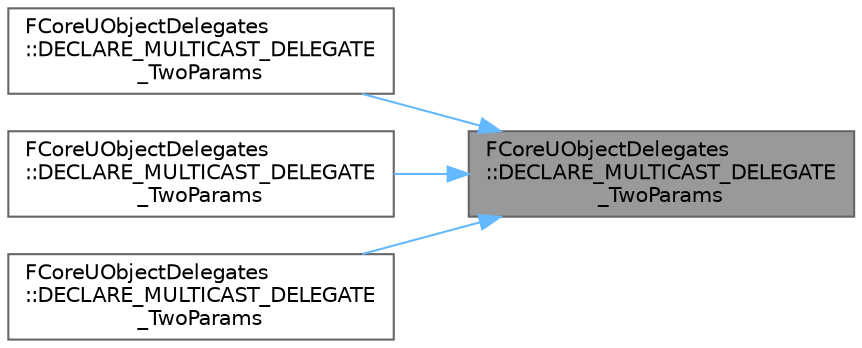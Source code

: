 digraph "FCoreUObjectDelegates::DECLARE_MULTICAST_DELEGATE_TwoParams"
{
 // INTERACTIVE_SVG=YES
 // LATEX_PDF_SIZE
  bgcolor="transparent";
  edge [fontname=Helvetica,fontsize=10,labelfontname=Helvetica,labelfontsize=10];
  node [fontname=Helvetica,fontsize=10,shape=box,height=0.2,width=0.4];
  rankdir="RL";
  Node1 [id="Node000001",label="FCoreUObjectDelegates\l::DECLARE_MULTICAST_DELEGATE\l_TwoParams",height=0.2,width=0.4,color="gray40", fillcolor="grey60", style="filled", fontcolor="black",tooltip="Callback for object property modifications, called by UObject::PostEditChangeProperty with a single p..."];
  Node1 -> Node2 [id="edge1_Node000001_Node000002",dir="back",color="steelblue1",style="solid",tooltip=" "];
  Node2 [id="Node000002",label="FCoreUObjectDelegates\l::DECLARE_MULTICAST_DELEGATE\l_TwoParams",height=0.2,width=0.4,color="grey40", fillcolor="white", style="filled",URL="$d1/df0/structFCoreUObjectDelegates.html#af5f09d6e070f8ef3f8b3a223002df9f2",tooltip="Delegate invoked when requests are made to process pending UObject registrations."];
  Node1 -> Node3 [id="edge2_Node000001_Node000003",dir="back",color="steelblue1",style="solid",tooltip=" "];
  Node3 [id="Node000003",label="FCoreUObjectDelegates\l::DECLARE_MULTICAST_DELEGATE\l_TwoParams",height=0.2,width=0.4,color="grey40", fillcolor="white", style="filled",URL="$d1/df0/structFCoreUObjectDelegates.html#a1fb00613bab4e2bde98242c7f2ad6a17",tooltip="Callback for when an asset is saved."];
  Node1 -> Node4 [id="edge3_Node000001_Node000004",dir="back",color="steelblue1",style="solid",tooltip=" "];
  Node4 [id="Node000004",label="FCoreUObjectDelegates\l::DECLARE_MULTICAST_DELEGATE\l_TwoParams",height=0.2,width=0.4,color="grey40", fillcolor="white", style="filled",URL="$d1/df0/structFCoreUObjectDelegates.html#ad1d3651fc753a273e3262e51aecbfa17",tooltip="Sent at the very beginning of LoadMap."];
}
